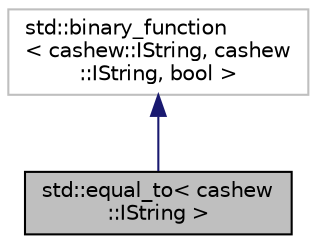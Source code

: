 digraph "std::equal_to&lt; cashew::IString &gt;"
{
  edge [fontname="Helvetica",fontsize="10",labelfontname="Helvetica",labelfontsize="10"];
  node [fontname="Helvetica",fontsize="10",shape=record];
  Node2 [label="std::equal_to\< cashew\l::IString \>",height=0.2,width=0.4,color="black", fillcolor="grey75", style="filled", fontcolor="black"];
  Node3 -> Node2 [dir="back",color="midnightblue",fontsize="10",style="solid"];
  Node3 [label="std::binary_function\l\< cashew::IString, cashew\l::IString, bool \>",height=0.2,width=0.4,color="grey75", fillcolor="white", style="filled"];
}
